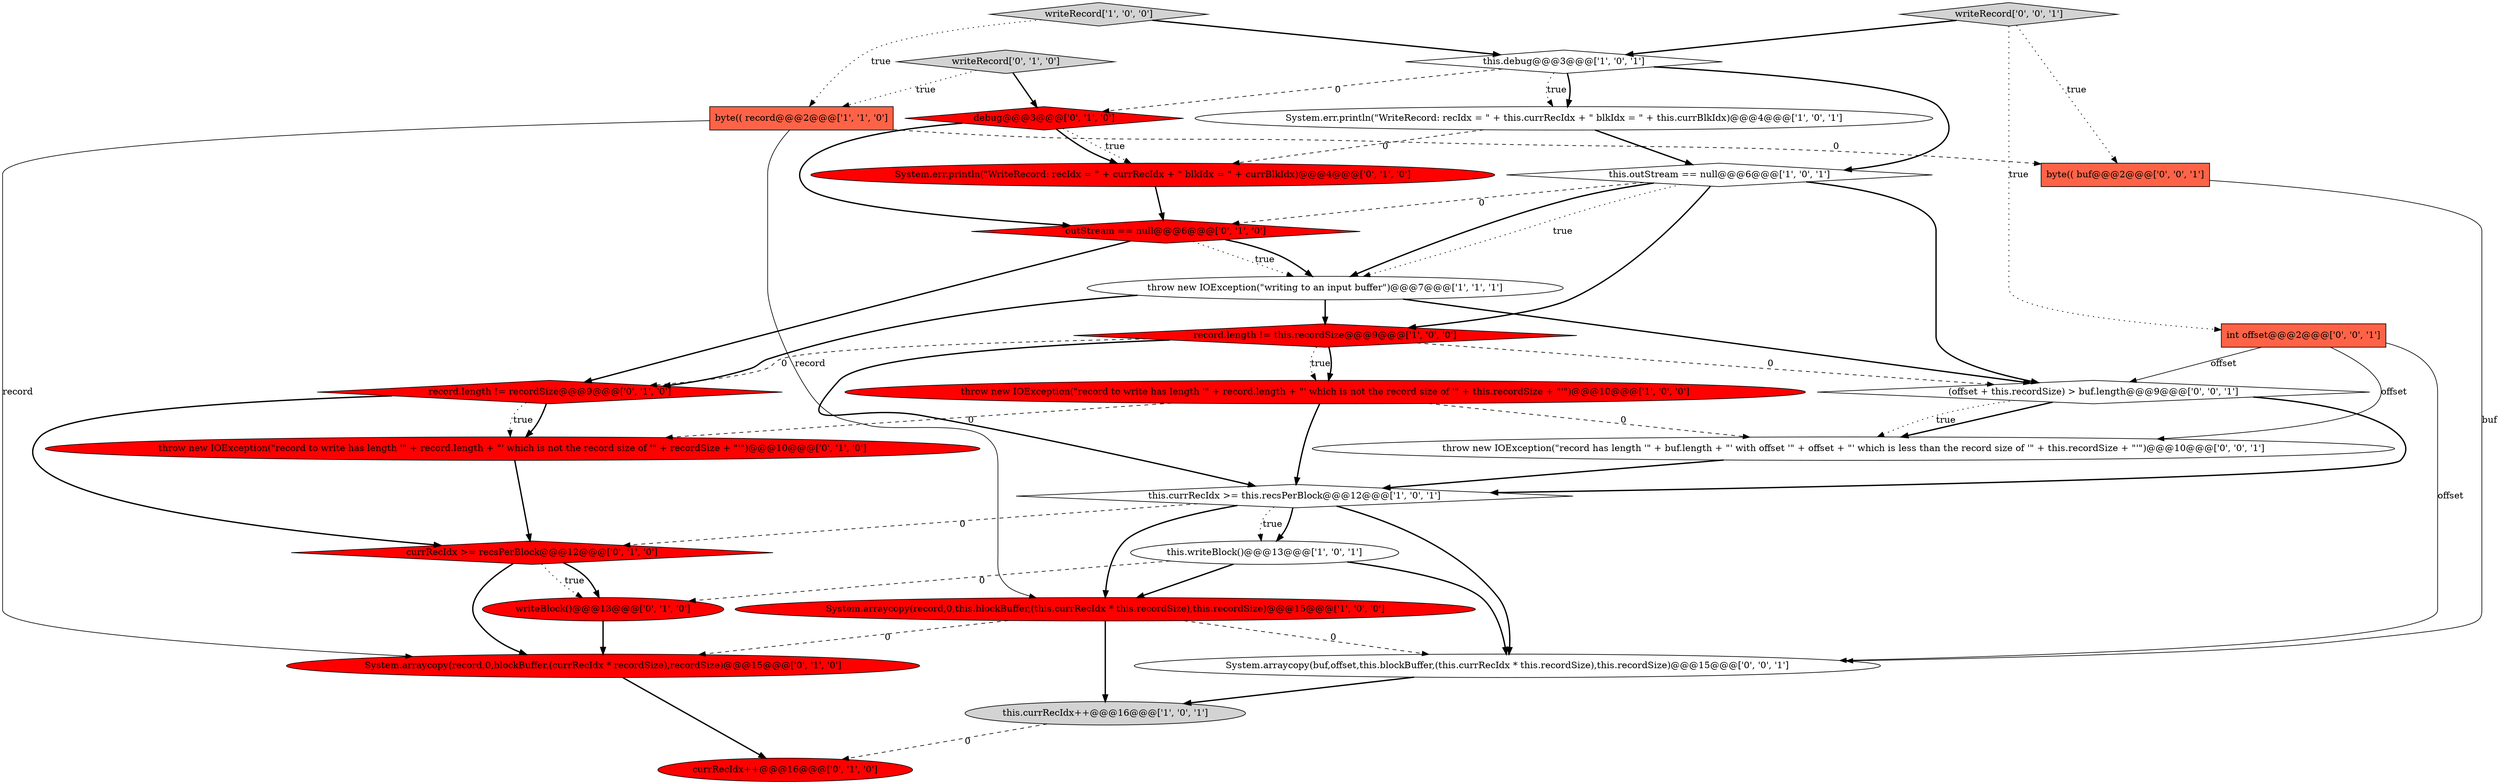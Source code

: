 digraph {
25 [style = filled, label = "byte(( buf@@@2@@@['0', '0', '1']", fillcolor = tomato, shape = box image = "AAA0AAABBB3BBB"];
13 [style = filled, label = "throw new IOException(\"record to write has length '\" + record.length + \"' which is not the record size of '\" + recordSize + \"'\")@@@10@@@['0', '1', '0']", fillcolor = red, shape = ellipse image = "AAA1AAABBB2BBB"];
14 [style = filled, label = "writeBlock()@@@13@@@['0', '1', '0']", fillcolor = red, shape = ellipse image = "AAA1AAABBB2BBB"];
27 [style = filled, label = "throw new IOException(\"record has length '\" + buf.length + \"' with offset '\" + offset + \"' which is less than the record size of '\" + this.recordSize + \"'\")@@@10@@@['0', '0', '1']", fillcolor = white, shape = ellipse image = "AAA0AAABBB3BBB"];
23 [style = filled, label = "int offset@@@2@@@['0', '0', '1']", fillcolor = tomato, shape = box image = "AAA0AAABBB3BBB"];
8 [style = filled, label = "byte(( record@@@2@@@['1', '1', '0']", fillcolor = tomato, shape = box image = "AAA0AAABBB1BBB"];
10 [style = filled, label = "throw new IOException(\"record to write has length '\" + record.length + \"' which is not the record size of '\" + this.recordSize + \"'\")@@@10@@@['1', '0', '0']", fillcolor = red, shape = ellipse image = "AAA1AAABBB1BBB"];
12 [style = filled, label = "System.arraycopy(record,0,blockBuffer,(currRecIdx * recordSize),recordSize)@@@15@@@['0', '1', '0']", fillcolor = red, shape = ellipse image = "AAA1AAABBB2BBB"];
6 [style = filled, label = "this.currRecIdx >= this.recsPerBlock@@@12@@@['1', '0', '1']", fillcolor = white, shape = diamond image = "AAA0AAABBB1BBB"];
26 [style = filled, label = "writeRecord['0', '0', '1']", fillcolor = lightgray, shape = diamond image = "AAA0AAABBB3BBB"];
18 [style = filled, label = "record.length != recordSize@@@9@@@['0', '1', '0']", fillcolor = red, shape = diamond image = "AAA1AAABBB2BBB"];
3 [style = filled, label = "record.length != this.recordSize@@@9@@@['1', '0', '0']", fillcolor = red, shape = diamond image = "AAA1AAABBB1BBB"];
9 [style = filled, label = "throw new IOException(\"writing to an input buffer\")@@@7@@@['1', '1', '1']", fillcolor = white, shape = ellipse image = "AAA0AAABBB1BBB"];
22 [style = filled, label = "(offset + this.recordSize) > buf.length@@@9@@@['0', '0', '1']", fillcolor = white, shape = diamond image = "AAA0AAABBB3BBB"];
7 [style = filled, label = "writeRecord['1', '0', '0']", fillcolor = lightgray, shape = diamond image = "AAA0AAABBB1BBB"];
19 [style = filled, label = "writeRecord['0', '1', '0']", fillcolor = lightgray, shape = diamond image = "AAA0AAABBB2BBB"];
1 [style = filled, label = "System.err.println(\"WriteRecord: recIdx = \" + this.currRecIdx + \" blkIdx = \" + this.currBlkIdx)@@@4@@@['1', '0', '1']", fillcolor = white, shape = ellipse image = "AAA0AAABBB1BBB"];
0 [style = filled, label = "this.debug@@@3@@@['1', '0', '1']", fillcolor = white, shape = diamond image = "AAA0AAABBB1BBB"];
4 [style = filled, label = "this.currRecIdx++@@@16@@@['1', '0', '1']", fillcolor = lightgray, shape = ellipse image = "AAA0AAABBB1BBB"];
21 [style = filled, label = "currRecIdx++@@@16@@@['0', '1', '0']", fillcolor = red, shape = ellipse image = "AAA1AAABBB2BBB"];
24 [style = filled, label = "System.arraycopy(buf,offset,this.blockBuffer,(this.currRecIdx * this.recordSize),this.recordSize)@@@15@@@['0', '0', '1']", fillcolor = white, shape = ellipse image = "AAA0AAABBB3BBB"];
11 [style = filled, label = "System.arraycopy(record,0,this.blockBuffer,(this.currRecIdx * this.recordSize),this.recordSize)@@@15@@@['1', '0', '0']", fillcolor = red, shape = ellipse image = "AAA1AAABBB1BBB"];
20 [style = filled, label = "currRecIdx >= recsPerBlock@@@12@@@['0', '1', '0']", fillcolor = red, shape = diamond image = "AAA1AAABBB2BBB"];
16 [style = filled, label = "outStream == null@@@6@@@['0', '1', '0']", fillcolor = red, shape = diamond image = "AAA1AAABBB2BBB"];
5 [style = filled, label = "this.writeBlock()@@@13@@@['1', '0', '1']", fillcolor = white, shape = ellipse image = "AAA0AAABBB1BBB"];
2 [style = filled, label = "this.outStream == null@@@6@@@['1', '0', '1']", fillcolor = white, shape = diamond image = "AAA0AAABBB1BBB"];
17 [style = filled, label = "System.err.println(\"WriteRecord: recIdx = \" + currRecIdx + \" blkIdx = \" + currBlkIdx)@@@4@@@['0', '1', '0']", fillcolor = red, shape = ellipse image = "AAA1AAABBB2BBB"];
15 [style = filled, label = "debug@@@3@@@['0', '1', '0']", fillcolor = red, shape = diamond image = "AAA1AAABBB2BBB"];
9->22 [style = bold, label=""];
16->9 [style = dotted, label="true"];
16->18 [style = bold, label=""];
5->14 [style = dashed, label="0"];
6->20 [style = dashed, label="0"];
26->25 [style = dotted, label="true"];
12->21 [style = bold, label=""];
3->18 [style = dashed, label="0"];
2->3 [style = bold, label=""];
3->10 [style = dotted, label="true"];
0->2 [style = bold, label=""];
11->4 [style = bold, label=""];
20->14 [style = dotted, label="true"];
0->15 [style = dashed, label="0"];
3->6 [style = bold, label=""];
6->24 [style = bold, label=""];
26->23 [style = dotted, label="true"];
7->0 [style = bold, label=""];
20->14 [style = bold, label=""];
3->22 [style = dashed, label="0"];
2->9 [style = bold, label=""];
10->13 [style = dashed, label="0"];
11->12 [style = dashed, label="0"];
10->27 [style = dashed, label="0"];
23->24 [style = solid, label="offset"];
23->22 [style = solid, label="offset"];
15->16 [style = bold, label=""];
4->21 [style = dashed, label="0"];
10->6 [style = bold, label=""];
19->8 [style = dotted, label="true"];
27->6 [style = bold, label=""];
8->12 [style = solid, label="record"];
15->17 [style = dotted, label="true"];
3->10 [style = bold, label=""];
6->5 [style = bold, label=""];
25->24 [style = solid, label="buf"];
15->17 [style = bold, label=""];
18->20 [style = bold, label=""];
24->4 [style = bold, label=""];
26->0 [style = bold, label=""];
9->18 [style = bold, label=""];
2->9 [style = dotted, label="true"];
1->17 [style = dashed, label="0"];
22->27 [style = bold, label=""];
0->1 [style = bold, label=""];
5->24 [style = bold, label=""];
6->11 [style = bold, label=""];
14->12 [style = bold, label=""];
22->27 [style = dotted, label="true"];
2->16 [style = dashed, label="0"];
20->12 [style = bold, label=""];
11->24 [style = dashed, label="0"];
18->13 [style = bold, label=""];
9->3 [style = bold, label=""];
8->25 [style = dashed, label="0"];
22->6 [style = bold, label=""];
1->2 [style = bold, label=""];
5->11 [style = bold, label=""];
23->27 [style = solid, label="offset"];
19->15 [style = bold, label=""];
2->22 [style = bold, label=""];
7->8 [style = dotted, label="true"];
8->11 [style = solid, label="record"];
16->9 [style = bold, label=""];
17->16 [style = bold, label=""];
6->5 [style = dotted, label="true"];
0->1 [style = dotted, label="true"];
18->13 [style = dotted, label="true"];
13->20 [style = bold, label=""];
}
